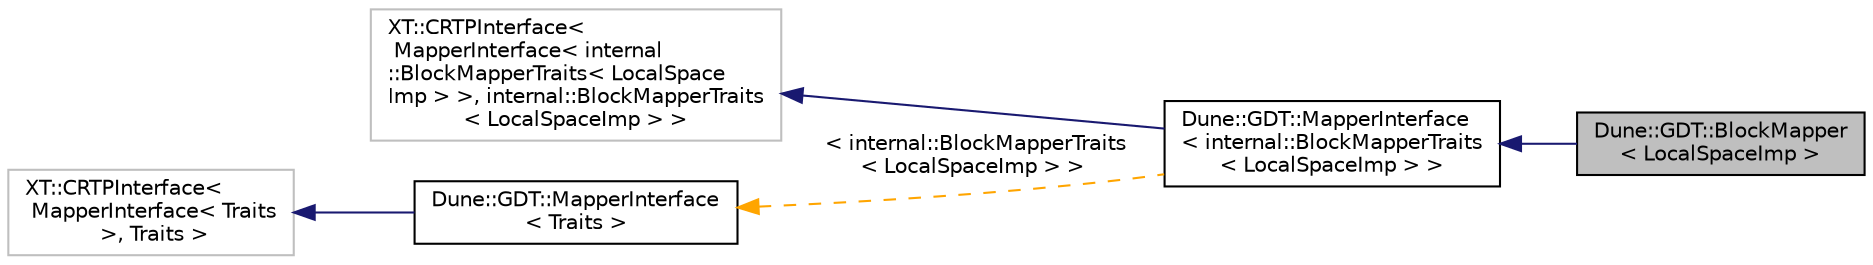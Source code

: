 digraph "Dune::GDT::BlockMapper&lt; LocalSpaceImp &gt;"
{
  edge [fontname="Helvetica",fontsize="10",labelfontname="Helvetica",labelfontsize="10"];
  node [fontname="Helvetica",fontsize="10",shape=record];
  rankdir="LR";
  Node0 [label="Dune::GDT::BlockMapper\l\< LocalSpaceImp \>",height=0.2,width=0.4,color="black", fillcolor="grey75", style="filled", fontcolor="black"];
  Node1 -> Node0 [dir="back",color="midnightblue",fontsize="10",style="solid",fontname="Helvetica"];
  Node1 [label="Dune::GDT::MapperInterface\l\< internal::BlockMapperTraits\l\< LocalSpaceImp \> \>",height=0.2,width=0.4,color="black", fillcolor="white", style="filled",URL="$a02785.html"];
  Node2 -> Node1 [dir="back",color="midnightblue",fontsize="10",style="solid",fontname="Helvetica"];
  Node2 [label="XT::CRTPInterface\<\l MapperInterface\< internal\l::BlockMapperTraits\< LocalSpace\lImp \> \>, internal::BlockMapperTraits\l\< LocalSpaceImp \> \>",height=0.2,width=0.4,color="grey75", fillcolor="white", style="filled"];
  Node3 -> Node1 [dir="back",color="orange",fontsize="10",style="dashed",label=" \< internal::BlockMapperTraits\l\< LocalSpaceImp \> \>" ,fontname="Helvetica"];
  Node3 [label="Dune::GDT::MapperInterface\l\< Traits \>",height=0.2,width=0.4,color="black", fillcolor="white", style="filled",URL="$a02785.html"];
  Node4 -> Node3 [dir="back",color="midnightblue",fontsize="10",style="solid",fontname="Helvetica"];
  Node4 [label="XT::CRTPInterface\<\l MapperInterface\< Traits\l \>, Traits \>",height=0.2,width=0.4,color="grey75", fillcolor="white", style="filled"];
}
